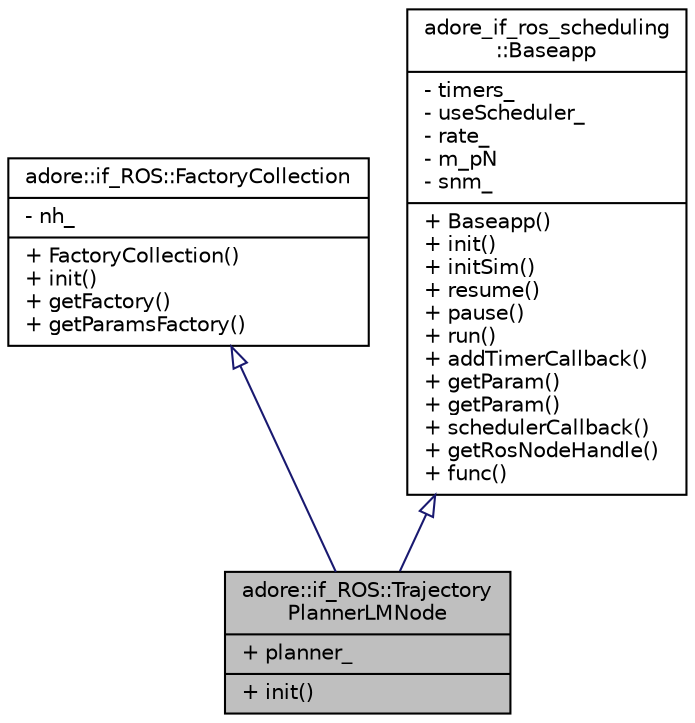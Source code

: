digraph "adore::if_ROS::TrajectoryPlannerLMNode"
{
 // LATEX_PDF_SIZE
  edge [fontname="Helvetica",fontsize="10",labelfontname="Helvetica",labelfontsize="10"];
  node [fontname="Helvetica",fontsize="10",shape=record];
  Node1 [label="{adore::if_ROS::Trajectory\lPlannerLMNode\n|+ planner_\l|+ init()\l}",height=0.2,width=0.4,color="black", fillcolor="grey75", style="filled", fontcolor="black",tooltip=" "];
  Node2 -> Node1 [dir="back",color="midnightblue",fontsize="10",style="solid",arrowtail="onormal",fontname="Helvetica"];
  Node2 [label="{adore::if_ROS::FactoryCollection\n|- nh_\l|+ FactoryCollection()\l+ init()\l+ getFactory()\l+ getParamsFactory()\l}",height=0.2,width=0.4,color="black", fillcolor="white", style="filled",URL="$classadore_1_1if__ROS_1_1FactoryCollection.html",tooltip=" "];
  Node3 -> Node1 [dir="back",color="midnightblue",fontsize="10",style="solid",arrowtail="onormal",fontname="Helvetica"];
  Node3 [label="{adore_if_ros_scheduling\l::Baseapp\n|- timers_\l- useScheduler_\l- rate_\l- m_pN\l- snm_\l|+ Baseapp()\l+ init()\l+ initSim()\l+ resume()\l+ pause()\l+ run()\l+ addTimerCallback()\l+ getParam()\l+ getParam()\l+ schedulerCallback()\l+ getRosNodeHandle()\l+ func()\l}",height=0.2,width=0.4,color="black", fillcolor="white", style="filled",URL="$classadore__if__ros__scheduling_1_1Baseapp.html",tooltip=" "];
}
